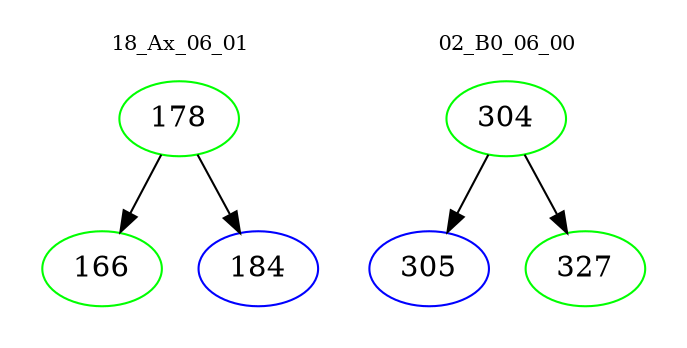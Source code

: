 digraph{
subgraph cluster_0 {
color = white
label = "18_Ax_06_01";
fontsize=10;
T0_178 [label="178", color="green"]
T0_178 -> T0_166 [color="black"]
T0_166 [label="166", color="green"]
T0_178 -> T0_184 [color="black"]
T0_184 [label="184", color="blue"]
}
subgraph cluster_1 {
color = white
label = "02_B0_06_00";
fontsize=10;
T1_304 [label="304", color="green"]
T1_304 -> T1_305 [color="black"]
T1_305 [label="305", color="blue"]
T1_304 -> T1_327 [color="black"]
T1_327 [label="327", color="green"]
}
}
